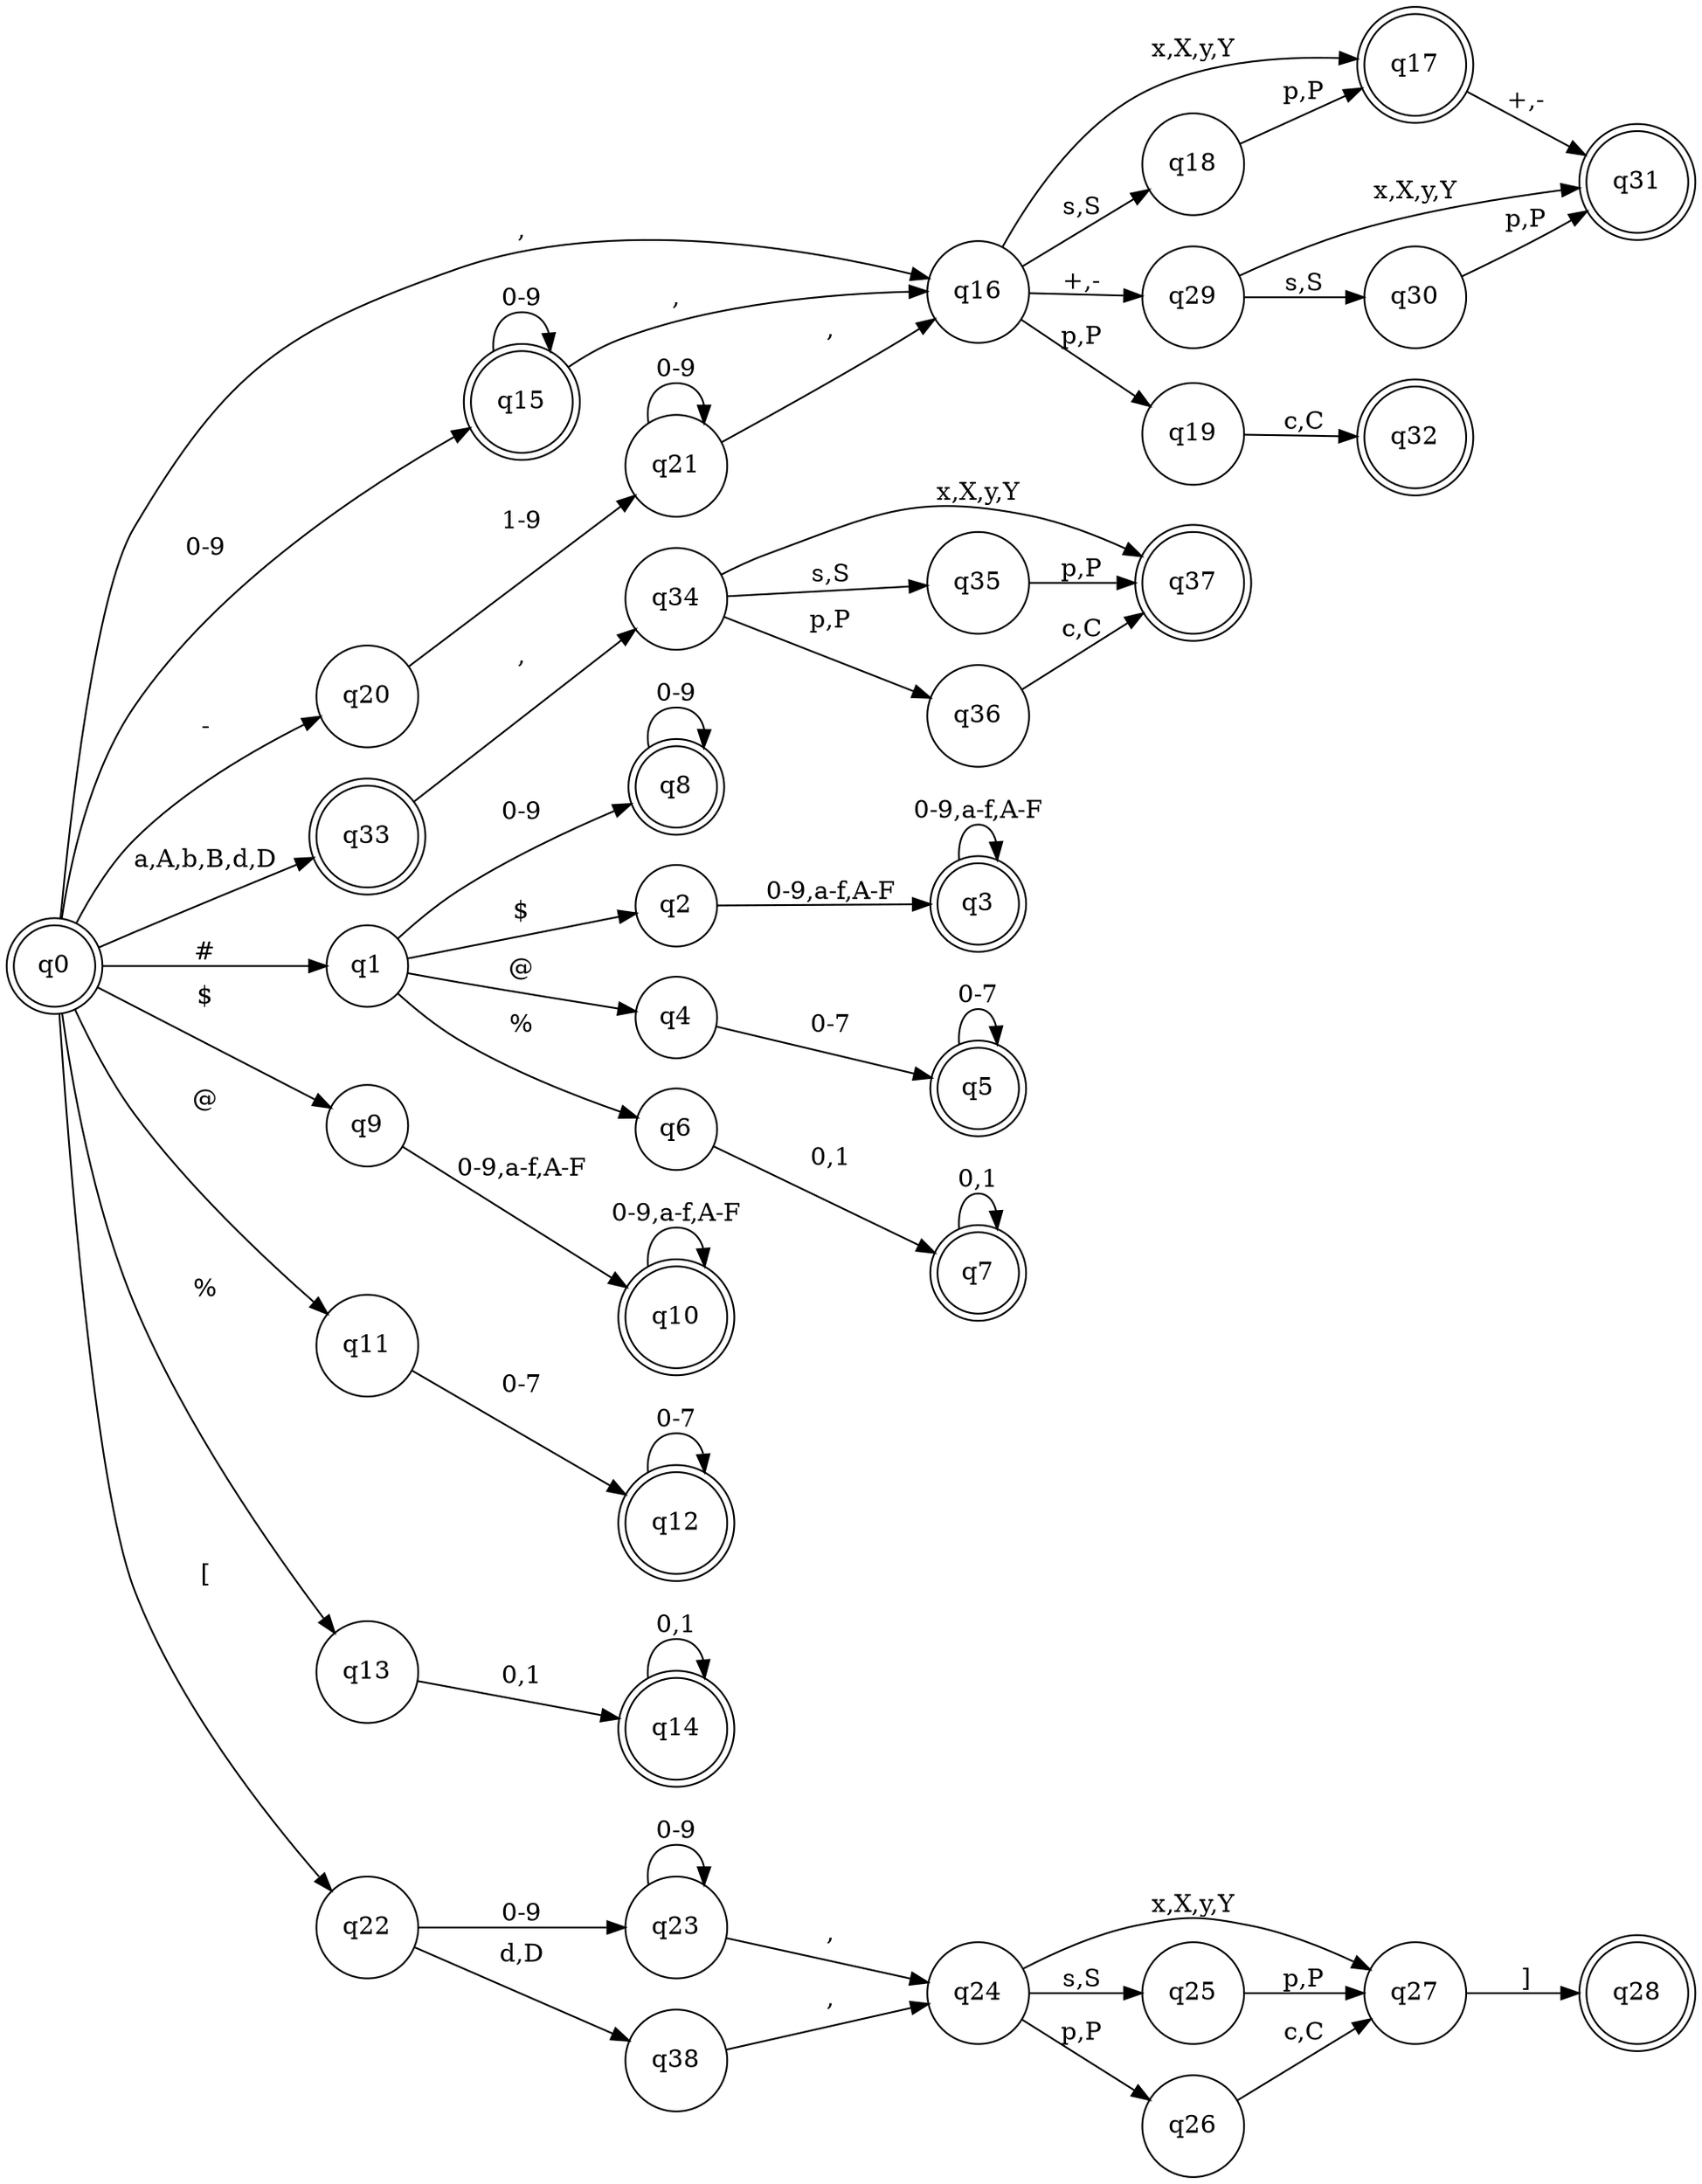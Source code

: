 digraph finite_state_machine {
	rankdir=LR;
	//size="8,5"
	node [shape = doublecircle]; 
	q0, q3, q5, q7, q8, q10, q12, q14, q15, q17, q28, q31, q32, q33, q37;
	//q33 etiqueta
	node [shape = circle];
	//Inmediato (q3, q5, q7, q8)
	q0 -> q1 [ label = "#" ];
	q1 -> q2 [ label = "$" ];
	q2 -> q3 [ label = "0-9,a-f,A-F" ];
	q3 -> q3 [ label = "0-9,a-f,A-F" ];
	q1 -> q4 [ label = "@" ];
	q4 -> q5 [ label = "0-7" ];
	q5 -> q5 [ label = "0-7" ];
	q1 -> q6 [ label = "%" ];
	q6 -> q7 [ label = "0,1" ];
	q7 -> q7 [ label = "0,1" ];
	q1 -> q8 [ label = "0-9" ];
	q8 -> q8 [ label = "0-9" ];
	
	//Directo / Extendido (q10, q12, q14, q15)
	q0 -> q9 [ label = "$" ];
	q9 -> q10 [ label = "0-9,a-f,A-F" ];
	q10 -> q10 [ label = "0-9,a-f,A-F" ];
	q0 -> q11 [ label = "@" ];
	q11 -> q12 [ label = "0-7" ];
	q12 -> q12 [ label = "0-7" ];
	q0 -> q13 [ label = "%" ];
	q13 -> q14 [ label = "0,1" ];
	q14 -> q14 [ label = "0,1" ];
	q0 -> q15 [ label = "0-9" ];
	q15 -> q15 [ label = "0-9" ];

	//Indizado 5bits, 9bits, 16bits (q17 q32)
	q0 -> q16 [ label = "," ];
	q16 -> q17 [ label = "x,X,y,Y" ];
	q16 -> q18 [ label = "s,S" ];
	q18 -> q17 [ label = "p,P" ];
	q16 -> q19 [ label = "p,P" ];
	q19 -> q32 [ label = "c,C" ];
	q0 -> q20 [ label = "-" ];
	q20 -> q21 [ label = "1-9" ];
	q21 -> q21 [ label = "0-9" ];
	q21 -> q16 [ label = "," ];
	q15 -> q16 [ label = "," ];

	//Indizado indirecto 16bits (q28)*
	q0 -> q22 [ label = "[" ];
	q22 -> q23 [ label = "0-9" ];
	q23 -> q23 [ label = "0-9" ];
	q23 -> q24 [ label = "," ];
	q24 -> q27 [ label = "x,X,y,Y" ];
	q24 -> q25 [ label = "s,S" ];
	q25 -> q27 [ label = "p,P" ];
	q24 -> q26 [ label = "p,P" ];
	q26 -> q27 [ label = "c,C" ];
	q27 -> q28 [ label = "]" ];

	//Indizado pre-post incremento-decremento (q31)
	//q31 validar #,reg [#]
	q16 -> q29 [ label = "+,-" ];
	q17 -> q31 [ label = "+,-" ];
	q29 -> q31 [ label = "x,X,y,Y" ];
	q29 -> q30 [ label = "s,S" ];
	q30 -> q31 [ label = "p,P" ];
	
	//Indizado de Acumulador (q37)
	q0 -> q33 [ label = "a,A,b,B,d,D" ];
	q33 -> q34 [ label = "," ];
	q34 -> q37 [ label = "x,X,y,Y" ];
	q34 -> q35 [ label = "s,S" ];
	q35 -> q37 [ label = "p,P" ];
	q34 -> q36 [ label = "p,P" ];
	q36 -> q37 [ label = "c,C" ];

	//Indizado de ac. indirecto (q28)*
	q22 -> q38 [ label = "d,D" ];
	q38 -> q24 [ label = "," ];
}